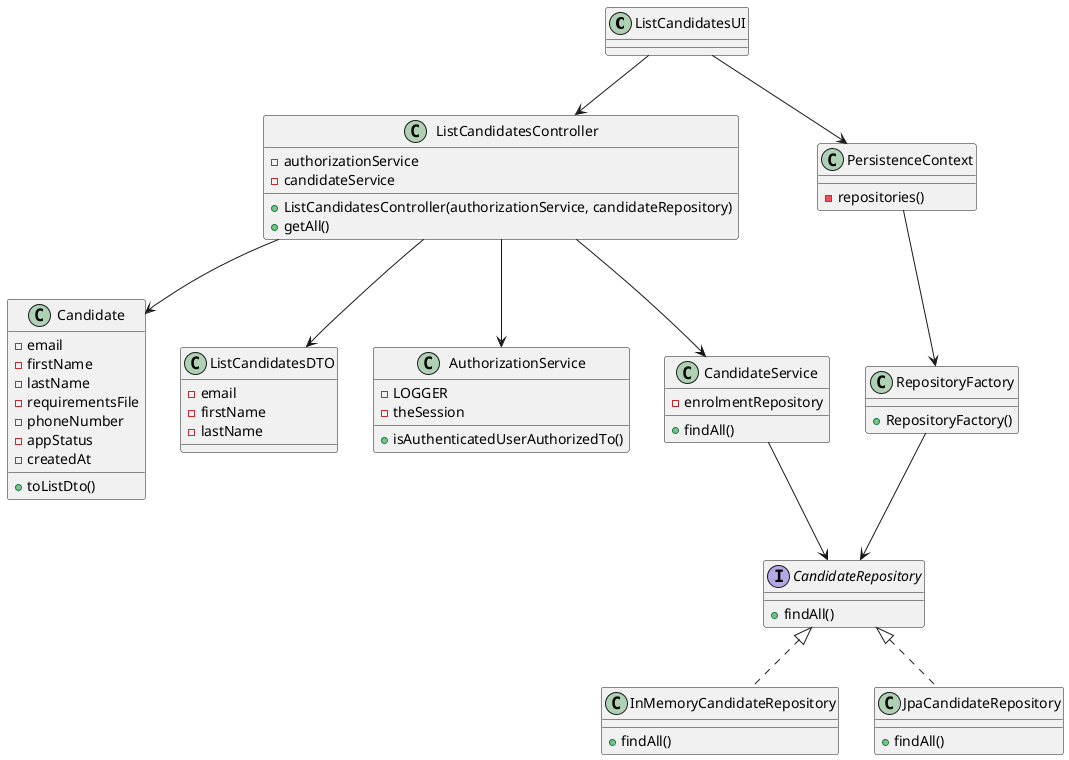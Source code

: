 @startuml US2000C_CD

class ListCandidatesUI {

}

class ListCandidatesController {
- authorizationService
- candidateService
+ ListCandidatesController(authorizationService, candidateRepository)
+getAll()
}



class Candidate {
 - email
 -firstName
    - lastName
   - requirementsFile
   - phoneNumber
   - appStatus
   - createdAt
  + toListDto()
}

class ListCandidatesDTO {
  - email
  - firstName
  - lastName
}


class AuthorizationService {
- LOGGER
- theSession
+isAuthenticatedUserAuthorizedTo()
}



class CandidateService {
- enrolmentRepository
+ findAll()
}




class RepositoryFactory {
  + RepositoryFactory()
}


class PersistenceContext {
  - repositories()
}


interface CandidateRepository {
+ findAll()
}

class InMemoryCandidateRepository {
+ findAll()
}

class JpaCandidateRepository {
+ findAll()
}


ListCandidatesController --> AuthorizationService
PersistenceContext --> RepositoryFactory

RepositoryFactory --> CandidateRepository



CandidateRepository <|.. InMemoryCandidateRepository
CandidateRepository <|.. JpaCandidateRepository



ListCandidatesController --> CandidateService

ListCandidatesController --> Candidate
ListCandidatesController --> ListCandidatesDTO

ListCandidatesUI --> PersistenceContext
ListCandidatesUI --> ListCandidatesController

CandidateService --> CandidateRepository




@enduml
